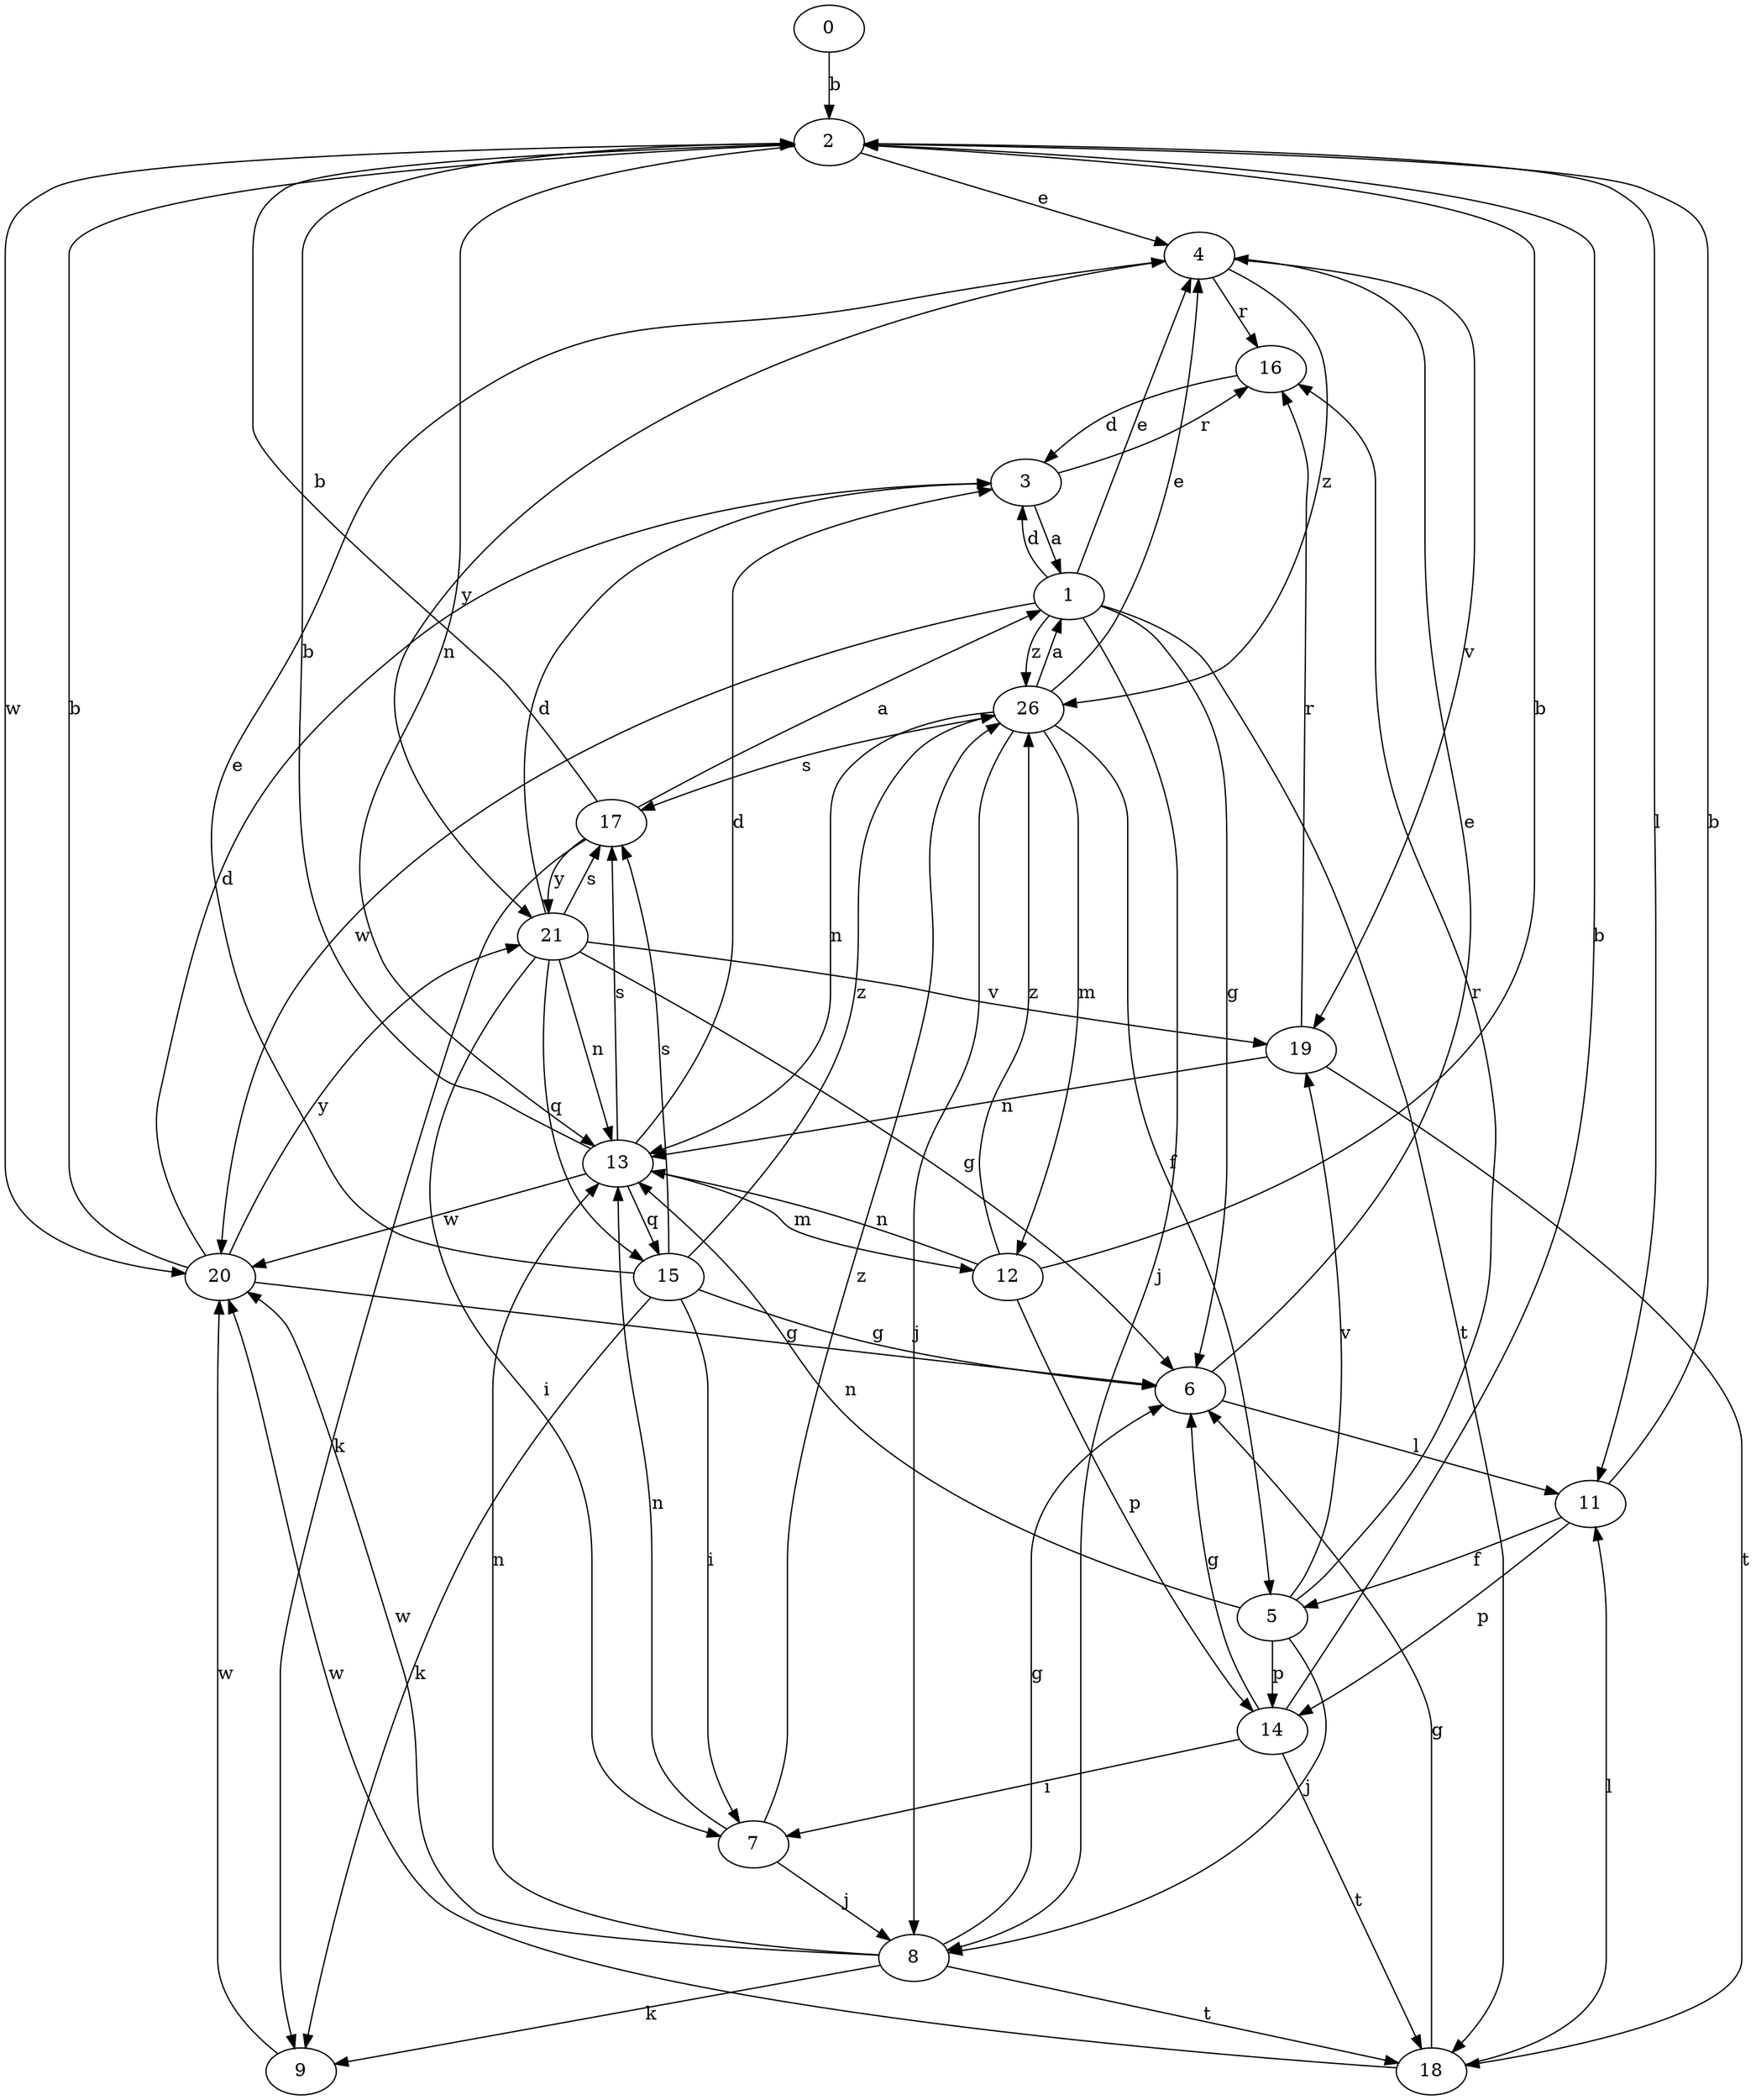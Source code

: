 strict digraph  {
0;
1;
2;
3;
4;
5;
6;
7;
8;
9;
11;
12;
13;
14;
15;
16;
17;
18;
19;
20;
21;
26;
0 -> 2  [label=b];
1 -> 3  [label=d];
1 -> 4  [label=e];
1 -> 6  [label=g];
1 -> 8  [label=j];
1 -> 18  [label=t];
1 -> 20  [label=w];
1 -> 26  [label=z];
2 -> 4  [label=e];
2 -> 11  [label=l];
2 -> 13  [label=n];
2 -> 20  [label=w];
3 -> 1  [label=a];
3 -> 16  [label=r];
4 -> 16  [label=r];
4 -> 19  [label=v];
4 -> 21  [label=y];
4 -> 26  [label=z];
5 -> 8  [label=j];
5 -> 13  [label=n];
5 -> 14  [label=p];
5 -> 16  [label=r];
5 -> 19  [label=v];
6 -> 4  [label=e];
6 -> 11  [label=l];
7 -> 8  [label=j];
7 -> 13  [label=n];
7 -> 26  [label=z];
8 -> 6  [label=g];
8 -> 9  [label=k];
8 -> 13  [label=n];
8 -> 18  [label=t];
8 -> 20  [label=w];
9 -> 20  [label=w];
11 -> 2  [label=b];
11 -> 5  [label=f];
11 -> 14  [label=p];
12 -> 2  [label=b];
12 -> 13  [label=n];
12 -> 14  [label=p];
12 -> 26  [label=z];
13 -> 2  [label=b];
13 -> 3  [label=d];
13 -> 12  [label=m];
13 -> 15  [label=q];
13 -> 17  [label=s];
13 -> 20  [label=w];
14 -> 2  [label=b];
14 -> 6  [label=g];
14 -> 7  [label=i];
14 -> 18  [label=t];
15 -> 4  [label=e];
15 -> 6  [label=g];
15 -> 7  [label=i];
15 -> 9  [label=k];
15 -> 17  [label=s];
15 -> 26  [label=z];
16 -> 3  [label=d];
17 -> 1  [label=a];
17 -> 2  [label=b];
17 -> 9  [label=k];
17 -> 21  [label=y];
18 -> 6  [label=g];
18 -> 11  [label=l];
18 -> 20  [label=w];
19 -> 13  [label=n];
19 -> 16  [label=r];
19 -> 18  [label=t];
20 -> 2  [label=b];
20 -> 3  [label=d];
20 -> 6  [label=g];
20 -> 21  [label=y];
21 -> 3  [label=d];
21 -> 6  [label=g];
21 -> 7  [label=i];
21 -> 13  [label=n];
21 -> 15  [label=q];
21 -> 17  [label=s];
21 -> 19  [label=v];
26 -> 1  [label=a];
26 -> 4  [label=e];
26 -> 5  [label=f];
26 -> 8  [label=j];
26 -> 12  [label=m];
26 -> 13  [label=n];
26 -> 17  [label=s];
}
